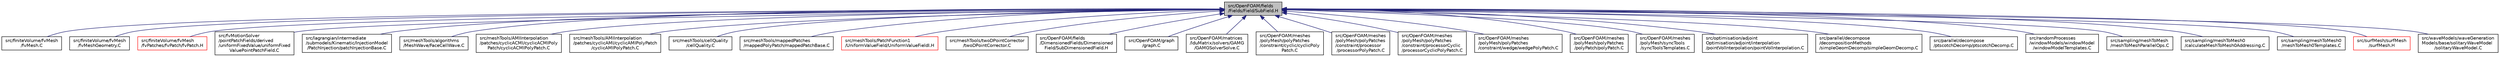 digraph "src/OpenFOAM/fields/Fields/Field/SubField.H"
{
  bgcolor="transparent";
  edge [fontname="Helvetica",fontsize="10",labelfontname="Helvetica",labelfontsize="10"];
  node [fontname="Helvetica",fontsize="10",shape=record];
  Node1 [label="src/OpenFOAM/fields\l/Fields/Field/SubField.H",height=0.2,width=0.4,color="black", fillcolor="grey75", style="filled" fontcolor="black"];
  Node1 -> Node2 [dir="back",color="midnightblue",fontsize="10",style="solid",fontname="Helvetica"];
  Node2 [label="src/finiteVolume/fvMesh\l/fvMesh.C",height=0.2,width=0.4,color="black",URL="$fvMesh_8C.html"];
  Node1 -> Node3 [dir="back",color="midnightblue",fontsize="10",style="solid",fontname="Helvetica"];
  Node3 [label="src/finiteVolume/fvMesh\l/fvMeshGeometry.C",height=0.2,width=0.4,color="black",URL="$fvMeshGeometry_8C.html"];
  Node1 -> Node4 [dir="back",color="midnightblue",fontsize="10",style="solid",fontname="Helvetica"];
  Node4 [label="src/finiteVolume/fvMesh\l/fvPatches/fvPatch/fvPatch.H",height=0.2,width=0.4,color="red",URL="$fvPatch_8H.html"];
  Node1 -> Node5 [dir="back",color="midnightblue",fontsize="10",style="solid",fontname="Helvetica"];
  Node5 [label="src/fvMotionSolver\l/pointPatchFields/derived\l/uniformFixedValue/uniformFixed\lValuePointPatchField.C",height=0.2,width=0.4,color="black",URL="$uniformFixedValuePointPatchField_8C.html"];
  Node1 -> Node6 [dir="back",color="midnightblue",fontsize="10",style="solid",fontname="Helvetica"];
  Node6 [label="src/lagrangian/intermediate\l/submodels/Kinematic/InjectionModel\l/PatchInjection/patchInjectionBase.C",height=0.2,width=0.4,color="black",URL="$patchInjectionBase_8C.html"];
  Node1 -> Node7 [dir="back",color="midnightblue",fontsize="10",style="solid",fontname="Helvetica"];
  Node7 [label="src/meshTools/algorithms\l/MeshWave/FaceCellWave.C",height=0.2,width=0.4,color="black",URL="$FaceCellWave_8C.html"];
  Node1 -> Node8 [dir="back",color="midnightblue",fontsize="10",style="solid",fontname="Helvetica"];
  Node8 [label="src/meshTools/AMIInterpolation\l/patches/cyclicACMI/cyclicACMIPoly\lPatch/cyclicACMIPolyPatch.C",height=0.2,width=0.4,color="black",URL="$cyclicACMIPolyPatch_8C.html"];
  Node1 -> Node9 [dir="back",color="midnightblue",fontsize="10",style="solid",fontname="Helvetica"];
  Node9 [label="src/meshTools/AMIInterpolation\l/patches/cyclicAMI/cyclicAMIPolyPatch\l/cyclicAMIPolyPatch.C",height=0.2,width=0.4,color="black",URL="$cyclicAMIPolyPatch_8C.html"];
  Node1 -> Node10 [dir="back",color="midnightblue",fontsize="10",style="solid",fontname="Helvetica"];
  Node10 [label="src/meshTools/cellQuality\l/cellQuality.C",height=0.2,width=0.4,color="black",URL="$cellQuality_8C.html"];
  Node1 -> Node11 [dir="back",color="midnightblue",fontsize="10",style="solid",fontname="Helvetica"];
  Node11 [label="src/meshTools/mappedPatches\l/mappedPolyPatch/mappedPatchBase.C",height=0.2,width=0.4,color="black",URL="$mappedPatchBase_8C.html"];
  Node1 -> Node12 [dir="back",color="midnightblue",fontsize="10",style="solid",fontname="Helvetica"];
  Node12 [label="src/meshTools/PatchFunction1\l/UniformValueField/UniformValueFieldI.H",height=0.2,width=0.4,color="red",URL="$UniformValueFieldI_8H.html"];
  Node1 -> Node13 [dir="back",color="midnightblue",fontsize="10",style="solid",fontname="Helvetica"];
  Node13 [label="src/meshTools/twoDPointCorrector\l/twoDPointCorrector.C",height=0.2,width=0.4,color="black",URL="$twoDPointCorrector_8C.html"];
  Node1 -> Node14 [dir="back",color="midnightblue",fontsize="10",style="solid",fontname="Helvetica"];
  Node14 [label="src/OpenFOAM/fields\l/DimensionedFields/Dimensioned\lField/SubDimensionedField.H",height=0.2,width=0.4,color="black",URL="$SubDimensionedField_8H.html"];
  Node1 -> Node15 [dir="back",color="midnightblue",fontsize="10",style="solid",fontname="Helvetica"];
  Node15 [label="src/OpenFOAM/graph\l/graph.C",height=0.2,width=0.4,color="black",URL="$graph_8C.html"];
  Node1 -> Node16 [dir="back",color="midnightblue",fontsize="10",style="solid",fontname="Helvetica"];
  Node16 [label="src/OpenFOAM/matrices\l/lduMatrix/solvers/GAMG\l/GAMGSolverSolve.C",height=0.2,width=0.4,color="black",URL="$GAMGSolverSolve_8C.html"];
  Node1 -> Node17 [dir="back",color="midnightblue",fontsize="10",style="solid",fontname="Helvetica"];
  Node17 [label="src/OpenFOAM/meshes\l/polyMesh/polyPatches\l/constraint/cyclic/cyclicPoly\lPatch.C",height=0.2,width=0.4,color="black",URL="$cyclicPolyPatch_8C.html"];
  Node1 -> Node18 [dir="back",color="midnightblue",fontsize="10",style="solid",fontname="Helvetica"];
  Node18 [label="src/OpenFOAM/meshes\l/polyMesh/polyPatches\l/constraint/processor\l/processorPolyPatch.C",height=0.2,width=0.4,color="black",URL="$processorPolyPatch_8C.html"];
  Node1 -> Node19 [dir="back",color="midnightblue",fontsize="10",style="solid",fontname="Helvetica"];
  Node19 [label="src/OpenFOAM/meshes\l/polyMesh/polyPatches\l/constraint/processorCyclic\l/processorCyclicPolyPatch.C",height=0.2,width=0.4,color="black",URL="$processorCyclicPolyPatch_8C.html"];
  Node1 -> Node20 [dir="back",color="midnightblue",fontsize="10",style="solid",fontname="Helvetica"];
  Node20 [label="src/OpenFOAM/meshes\l/polyMesh/polyPatches\l/constraint/wedge/wedgePolyPatch.C",height=0.2,width=0.4,color="black",URL="$wedgePolyPatch_8C.html"];
  Node1 -> Node21 [dir="back",color="midnightblue",fontsize="10",style="solid",fontname="Helvetica"];
  Node21 [label="src/OpenFOAM/meshes\l/polyMesh/polyPatches\l/polyPatch/polyPatch.C",height=0.2,width=0.4,color="black",URL="$polyPatch_8C.html"];
  Node1 -> Node22 [dir="back",color="midnightblue",fontsize="10",style="solid",fontname="Helvetica"];
  Node22 [label="src/OpenFOAM/meshes\l/polyMesh/syncTools\l/syncToolsTemplates.C",height=0.2,width=0.4,color="black",URL="$syncToolsTemplates_8C.html"];
  Node1 -> Node23 [dir="back",color="midnightblue",fontsize="10",style="solid",fontname="Helvetica"];
  Node23 [label="src/optimisation/adjoint\lOptimisation/adjoint/interpolation\l/pointVolInterpolation/pointVolInterpolation.C",height=0.2,width=0.4,color="black",URL="$pointVolInterpolation_8C.html"];
  Node1 -> Node24 [dir="back",color="midnightblue",fontsize="10",style="solid",fontname="Helvetica"];
  Node24 [label="src/parallel/decompose\l/decompositionMethods\l/simpleGeomDecomp/simpleGeomDecomp.C",height=0.2,width=0.4,color="black",URL="$simpleGeomDecomp_8C.html"];
  Node1 -> Node25 [dir="back",color="midnightblue",fontsize="10",style="solid",fontname="Helvetica"];
  Node25 [label="src/parallel/decompose\l/ptscotchDecomp/ptscotchDecomp.C",height=0.2,width=0.4,color="black",URL="$ptscotchDecomp_8C.html"];
  Node1 -> Node26 [dir="back",color="midnightblue",fontsize="10",style="solid",fontname="Helvetica"];
  Node26 [label="src/randomProcesses\l/windowModels/windowModel\l/windowModelTemplates.C",height=0.2,width=0.4,color="black",URL="$windowModelTemplates_8C.html"];
  Node1 -> Node27 [dir="back",color="midnightblue",fontsize="10",style="solid",fontname="Helvetica"];
  Node27 [label="src/sampling/meshToMesh\l/meshToMeshParallelOps.C",height=0.2,width=0.4,color="black",URL="$meshToMeshParallelOps_8C.html"];
  Node1 -> Node28 [dir="back",color="midnightblue",fontsize="10",style="solid",fontname="Helvetica"];
  Node28 [label="src/sampling/meshToMesh0\l/calculateMeshToMesh0Addressing.C",height=0.2,width=0.4,color="black",URL="$calculateMeshToMesh0Addressing_8C.html",tooltip="private member of meshToMesh0. Calculates mesh to mesh addressing pattern (for each cell from one mes..."];
  Node1 -> Node29 [dir="back",color="midnightblue",fontsize="10",style="solid",fontname="Helvetica"];
  Node29 [label="src/sampling/meshToMesh0\l/meshToMesh0Templates.C",height=0.2,width=0.4,color="black",URL="$meshToMesh0Templates_8C.html"];
  Node1 -> Node30 [dir="back",color="midnightblue",fontsize="10",style="solid",fontname="Helvetica"];
  Node30 [label="src/surfMesh/surfMesh\l/surfMesh.H",height=0.2,width=0.4,color="red",URL="$surfMesh_8H.html"];
  Node1 -> Node31 [dir="back",color="midnightblue",fontsize="10",style="solid",fontname="Helvetica"];
  Node31 [label="src/waveModels/waveGeneration\lModels/base/solitaryWaveModel\l/solitaryWaveModel.C",height=0.2,width=0.4,color="black",URL="$solitaryWaveModel_8C.html"];
}
